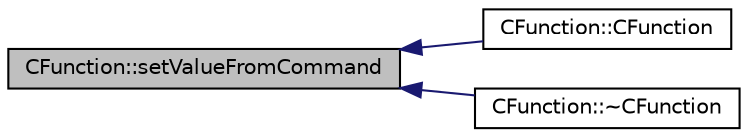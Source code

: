 digraph "CFunction::setValueFromCommand"
{
  edge [fontname="Helvetica",fontsize="10",labelfontname="Helvetica",labelfontsize="10"];
  node [fontname="Helvetica",fontsize="10",shape=record];
  rankdir="LR";
  Node1 [label="CFunction::setValueFromCommand",height=0.2,width=0.4,color="black", fillcolor="grey75", style="filled", fontcolor="black"];
  Node1 -> Node2 [dir="back",color="midnightblue",fontsize="10",style="solid",fontname="Helvetica"];
  Node2 [label="CFunction::CFunction",height=0.2,width=0.4,color="black", fillcolor="white", style="filled",URL="$classCFunction.html#a13a7dfd477b00be3499c1dd1644fc072"];
  Node1 -> Node3 [dir="back",color="midnightblue",fontsize="10",style="solid",fontname="Helvetica"];
  Node3 [label="CFunction::~CFunction",height=0.2,width=0.4,color="black", fillcolor="white", style="filled",URL="$classCFunction.html#a05548ce113bdb82439cc315c58cc93f7"];
}
